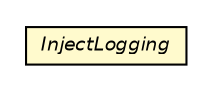 #!/usr/local/bin/dot
#
# Class diagram 
# Generated by UMLGraph version R5_6 (http://www.umlgraph.org/)
#

digraph G {
	edge [fontname="Helvetica",fontsize=10,labelfontname="Helvetica",labelfontsize=10];
	node [fontname="Helvetica",fontsize=10,shape=plaintext];
	nodesep=0.25;
	ranksep=0.5;
	// net.ljcomputing.logging.annotation.InjectLogging
	c51 [label=<<table title="net.ljcomputing.logging.annotation.InjectLogging" border="0" cellborder="1" cellspacing="0" cellpadding="2" port="p" bgcolor="lemonChiffon" href="./InjectLogging.html">
		<tr><td><table border="0" cellspacing="0" cellpadding="1">
<tr><td align="center" balign="center"><font face="Helvetica-Oblique"> InjectLogging </font></td></tr>
		</table></td></tr>
		</table>>, URL="./InjectLogging.html", fontname="Helvetica", fontcolor="black", fontsize=9.0];
}


